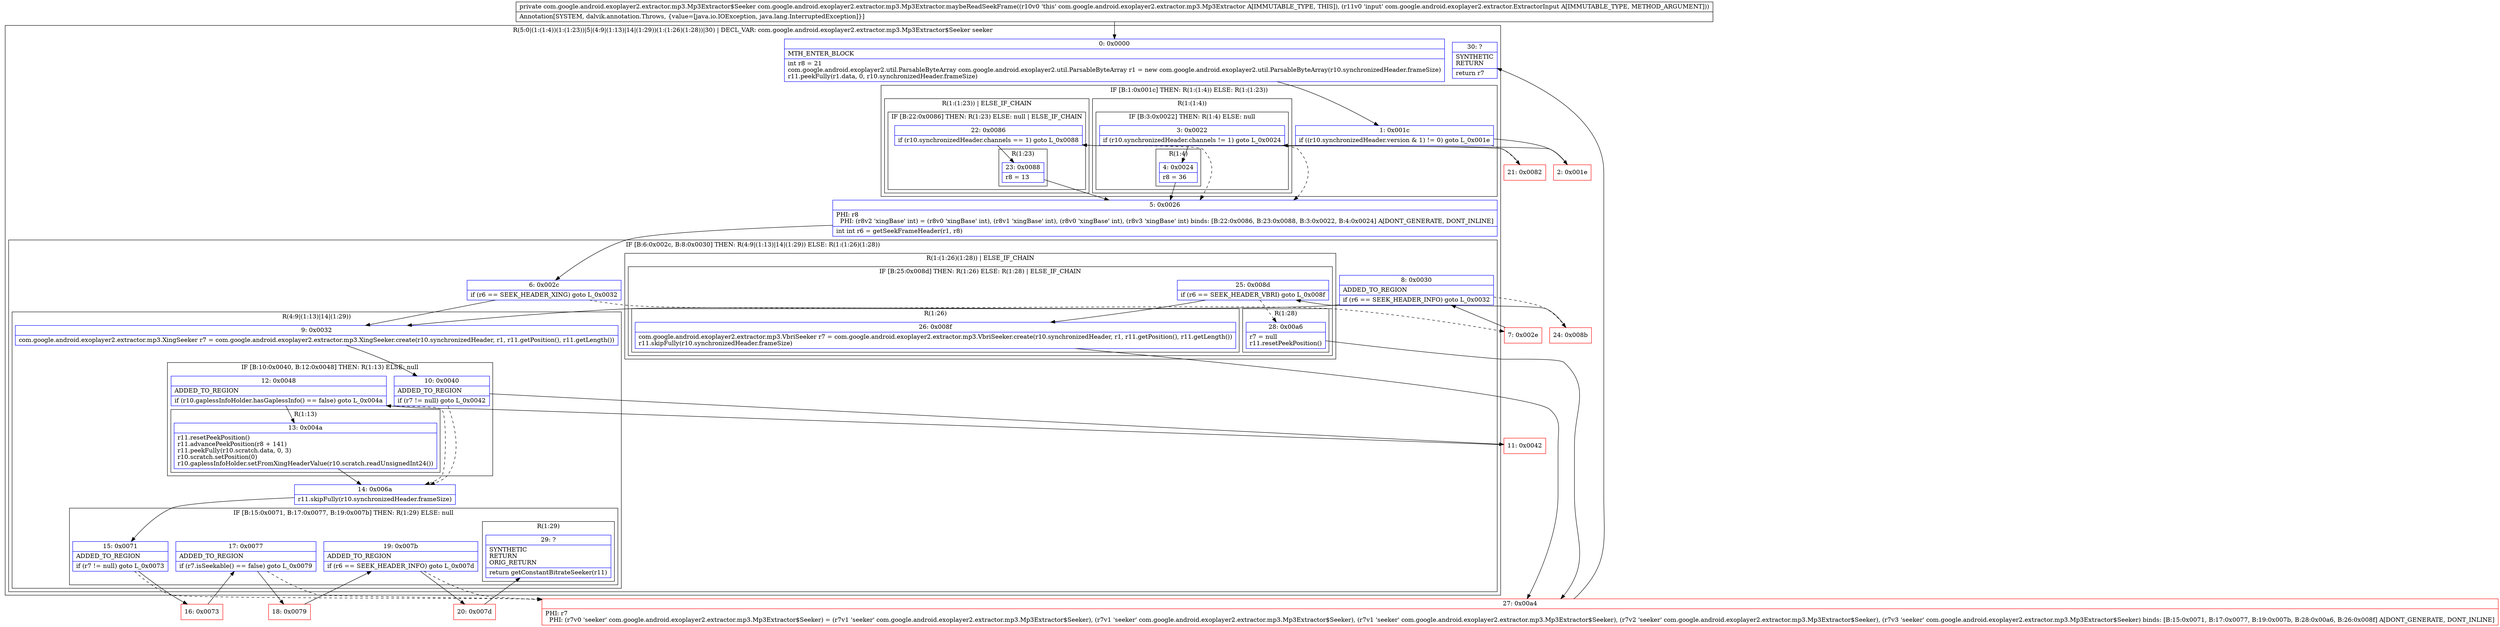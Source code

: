 digraph "CFG forcom.google.android.exoplayer2.extractor.mp3.Mp3Extractor.maybeReadSeekFrame(Lcom\/google\/android\/exoplayer2\/extractor\/ExtractorInput;)Lcom\/google\/android\/exoplayer2\/extractor\/mp3\/Mp3Extractor$Seeker;" {
subgraph cluster_Region_563149303 {
label = "R(5:0|(1:(1:4))(1:(1:23))|5|(4:9|(1:13)|14|(1:29))(1:(1:26)(1:28))|30) | DECL_VAR: com.google.android.exoplayer2.extractor.mp3.Mp3Extractor$Seeker seeker\l";
node [shape=record,color=blue];
Node_0 [shape=record,label="{0\:\ 0x0000|MTH_ENTER_BLOCK\l|int r8 = 21\lcom.google.android.exoplayer2.util.ParsableByteArray com.google.android.exoplayer2.util.ParsableByteArray r1 = new com.google.android.exoplayer2.util.ParsableByteArray(r10.synchronizedHeader.frameSize)\lr11.peekFully(r1.data, 0, r10.synchronizedHeader.frameSize)\l}"];
subgraph cluster_IfRegion_1296580467 {
label = "IF [B:1:0x001c] THEN: R(1:(1:4)) ELSE: R(1:(1:23))";
node [shape=record,color=blue];
Node_1 [shape=record,label="{1\:\ 0x001c|if ((r10.synchronizedHeader.version & 1) != 0) goto L_0x001e\l}"];
subgraph cluster_Region_1357533847 {
label = "R(1:(1:4))";
node [shape=record,color=blue];
subgraph cluster_IfRegion_710046364 {
label = "IF [B:3:0x0022] THEN: R(1:4) ELSE: null";
node [shape=record,color=blue];
Node_3 [shape=record,label="{3\:\ 0x0022|if (r10.synchronizedHeader.channels != 1) goto L_0x0024\l}"];
subgraph cluster_Region_1627306410 {
label = "R(1:4)";
node [shape=record,color=blue];
Node_4 [shape=record,label="{4\:\ 0x0024|r8 = 36\l}"];
}
}
}
subgraph cluster_Region_1546514710 {
label = "R(1:(1:23)) | ELSE_IF_CHAIN\l";
node [shape=record,color=blue];
subgraph cluster_IfRegion_1351806535 {
label = "IF [B:22:0x0086] THEN: R(1:23) ELSE: null | ELSE_IF_CHAIN\l";
node [shape=record,color=blue];
Node_22 [shape=record,label="{22\:\ 0x0086|if (r10.synchronizedHeader.channels == 1) goto L_0x0088\l}"];
subgraph cluster_Region_80679594 {
label = "R(1:23)";
node [shape=record,color=blue];
Node_23 [shape=record,label="{23\:\ 0x0088|r8 = 13\l}"];
}
}
}
}
Node_5 [shape=record,label="{5\:\ 0x0026|PHI: r8 \l  PHI: (r8v2 'xingBase' int) = (r8v0 'xingBase' int), (r8v1 'xingBase' int), (r8v0 'xingBase' int), (r8v3 'xingBase' int) binds: [B:22:0x0086, B:23:0x0088, B:3:0x0022, B:4:0x0024] A[DONT_GENERATE, DONT_INLINE]\l|int int r6 = getSeekFrameHeader(r1, r8)\l}"];
subgraph cluster_IfRegion_1090496287 {
label = "IF [B:6:0x002c, B:8:0x0030] THEN: R(4:9|(1:13)|14|(1:29)) ELSE: R(1:(1:26)(1:28))";
node [shape=record,color=blue];
Node_6 [shape=record,label="{6\:\ 0x002c|if (r6 == SEEK_HEADER_XING) goto L_0x0032\l}"];
Node_8 [shape=record,label="{8\:\ 0x0030|ADDED_TO_REGION\l|if (r6 == SEEK_HEADER_INFO) goto L_0x0032\l}"];
subgraph cluster_Region_704604720 {
label = "R(4:9|(1:13)|14|(1:29))";
node [shape=record,color=blue];
Node_9 [shape=record,label="{9\:\ 0x0032|com.google.android.exoplayer2.extractor.mp3.XingSeeker r7 = com.google.android.exoplayer2.extractor.mp3.XingSeeker.create(r10.synchronizedHeader, r1, r11.getPosition(), r11.getLength())\l}"];
subgraph cluster_IfRegion_1391357992 {
label = "IF [B:10:0x0040, B:12:0x0048] THEN: R(1:13) ELSE: null";
node [shape=record,color=blue];
Node_10 [shape=record,label="{10\:\ 0x0040|ADDED_TO_REGION\l|if (r7 != null) goto L_0x0042\l}"];
Node_12 [shape=record,label="{12\:\ 0x0048|ADDED_TO_REGION\l|if (r10.gaplessInfoHolder.hasGaplessInfo() == false) goto L_0x004a\l}"];
subgraph cluster_Region_260466038 {
label = "R(1:13)";
node [shape=record,color=blue];
Node_13 [shape=record,label="{13\:\ 0x004a|r11.resetPeekPosition()\lr11.advancePeekPosition(r8 + 141)\lr11.peekFully(r10.scratch.data, 0, 3)\lr10.scratch.setPosition(0)\lr10.gaplessInfoHolder.setFromXingHeaderValue(r10.scratch.readUnsignedInt24())\l}"];
}
}
Node_14 [shape=record,label="{14\:\ 0x006a|r11.skipFully(r10.synchronizedHeader.frameSize)\l}"];
subgraph cluster_IfRegion_2096023459 {
label = "IF [B:15:0x0071, B:17:0x0077, B:19:0x007b] THEN: R(1:29) ELSE: null";
node [shape=record,color=blue];
Node_15 [shape=record,label="{15\:\ 0x0071|ADDED_TO_REGION\l|if (r7 != null) goto L_0x0073\l}"];
Node_17 [shape=record,label="{17\:\ 0x0077|ADDED_TO_REGION\l|if (r7.isSeekable() == false) goto L_0x0079\l}"];
Node_19 [shape=record,label="{19\:\ 0x007b|ADDED_TO_REGION\l|if (r6 == SEEK_HEADER_INFO) goto L_0x007d\l}"];
subgraph cluster_Region_1796288123 {
label = "R(1:29)";
node [shape=record,color=blue];
Node_29 [shape=record,label="{29\:\ ?|SYNTHETIC\lRETURN\lORIG_RETURN\l|return getConstantBitrateSeeker(r11)\l}"];
}
}
}
subgraph cluster_Region_1485293390 {
label = "R(1:(1:26)(1:28)) | ELSE_IF_CHAIN\l";
node [shape=record,color=blue];
subgraph cluster_IfRegion_772967652 {
label = "IF [B:25:0x008d] THEN: R(1:26) ELSE: R(1:28) | ELSE_IF_CHAIN\l";
node [shape=record,color=blue];
Node_25 [shape=record,label="{25\:\ 0x008d|if (r6 == SEEK_HEADER_VBRI) goto L_0x008f\l}"];
subgraph cluster_Region_1440311271 {
label = "R(1:26)";
node [shape=record,color=blue];
Node_26 [shape=record,label="{26\:\ 0x008f|com.google.android.exoplayer2.extractor.mp3.VbriSeeker r7 = com.google.android.exoplayer2.extractor.mp3.VbriSeeker.create(r10.synchronizedHeader, r1, r11.getPosition(), r11.getLength())\lr11.skipFully(r10.synchronizedHeader.frameSize)\l}"];
}
subgraph cluster_Region_820654238 {
label = "R(1:28)";
node [shape=record,color=blue];
Node_28 [shape=record,label="{28\:\ 0x00a6|r7 = null\lr11.resetPeekPosition()\l}"];
}
}
}
}
Node_30 [shape=record,label="{30\:\ ?|SYNTHETIC\lRETURN\l|return r7\l}"];
}
Node_2 [shape=record,color=red,label="{2\:\ 0x001e}"];
Node_7 [shape=record,color=red,label="{7\:\ 0x002e}"];
Node_11 [shape=record,color=red,label="{11\:\ 0x0042}"];
Node_16 [shape=record,color=red,label="{16\:\ 0x0073}"];
Node_18 [shape=record,color=red,label="{18\:\ 0x0079}"];
Node_20 [shape=record,color=red,label="{20\:\ 0x007d}"];
Node_21 [shape=record,color=red,label="{21\:\ 0x0082}"];
Node_24 [shape=record,color=red,label="{24\:\ 0x008b}"];
Node_27 [shape=record,color=red,label="{27\:\ 0x00a4|PHI: r7 \l  PHI: (r7v0 'seeker' com.google.android.exoplayer2.extractor.mp3.Mp3Extractor$Seeker) = (r7v1 'seeker' com.google.android.exoplayer2.extractor.mp3.Mp3Extractor$Seeker), (r7v1 'seeker' com.google.android.exoplayer2.extractor.mp3.Mp3Extractor$Seeker), (r7v1 'seeker' com.google.android.exoplayer2.extractor.mp3.Mp3Extractor$Seeker), (r7v2 'seeker' com.google.android.exoplayer2.extractor.mp3.Mp3Extractor$Seeker), (r7v3 'seeker' com.google.android.exoplayer2.extractor.mp3.Mp3Extractor$Seeker) binds: [B:15:0x0071, B:17:0x0077, B:19:0x007b, B:28:0x00a6, B:26:0x008f] A[DONT_GENERATE, DONT_INLINE]\l}"];
MethodNode[shape=record,label="{private com.google.android.exoplayer2.extractor.mp3.Mp3Extractor$Seeker com.google.android.exoplayer2.extractor.mp3.Mp3Extractor.maybeReadSeekFrame((r10v0 'this' com.google.android.exoplayer2.extractor.mp3.Mp3Extractor A[IMMUTABLE_TYPE, THIS]), (r11v0 'input' com.google.android.exoplayer2.extractor.ExtractorInput A[IMMUTABLE_TYPE, METHOD_ARGUMENT]))  | Annotation[SYSTEM, dalvik.annotation.Throws, \{value=[java.io.IOException, java.lang.InterruptedException]\}]\l}"];
MethodNode -> Node_0;
Node_0 -> Node_1;
Node_1 -> Node_2;
Node_1 -> Node_21[style=dashed];
Node_3 -> Node_4;
Node_3 -> Node_5[style=dashed];
Node_4 -> Node_5;
Node_22 -> Node_5[style=dashed];
Node_22 -> Node_23;
Node_23 -> Node_5;
Node_5 -> Node_6;
Node_6 -> Node_7[style=dashed];
Node_6 -> Node_9;
Node_8 -> Node_9;
Node_8 -> Node_24[style=dashed];
Node_9 -> Node_10;
Node_10 -> Node_11;
Node_10 -> Node_14[style=dashed];
Node_12 -> Node_13;
Node_12 -> Node_14[style=dashed];
Node_13 -> Node_14;
Node_14 -> Node_15;
Node_15 -> Node_16;
Node_15 -> Node_27[style=dashed];
Node_17 -> Node_18;
Node_17 -> Node_27[style=dashed];
Node_19 -> Node_20;
Node_19 -> Node_27[style=dashed];
Node_25 -> Node_26;
Node_25 -> Node_28[style=dashed];
Node_26 -> Node_27;
Node_28 -> Node_27;
Node_2 -> Node_3;
Node_7 -> Node_8;
Node_11 -> Node_12;
Node_16 -> Node_17;
Node_18 -> Node_19;
Node_20 -> Node_29;
Node_21 -> Node_22;
Node_24 -> Node_25;
Node_27 -> Node_30;
}

